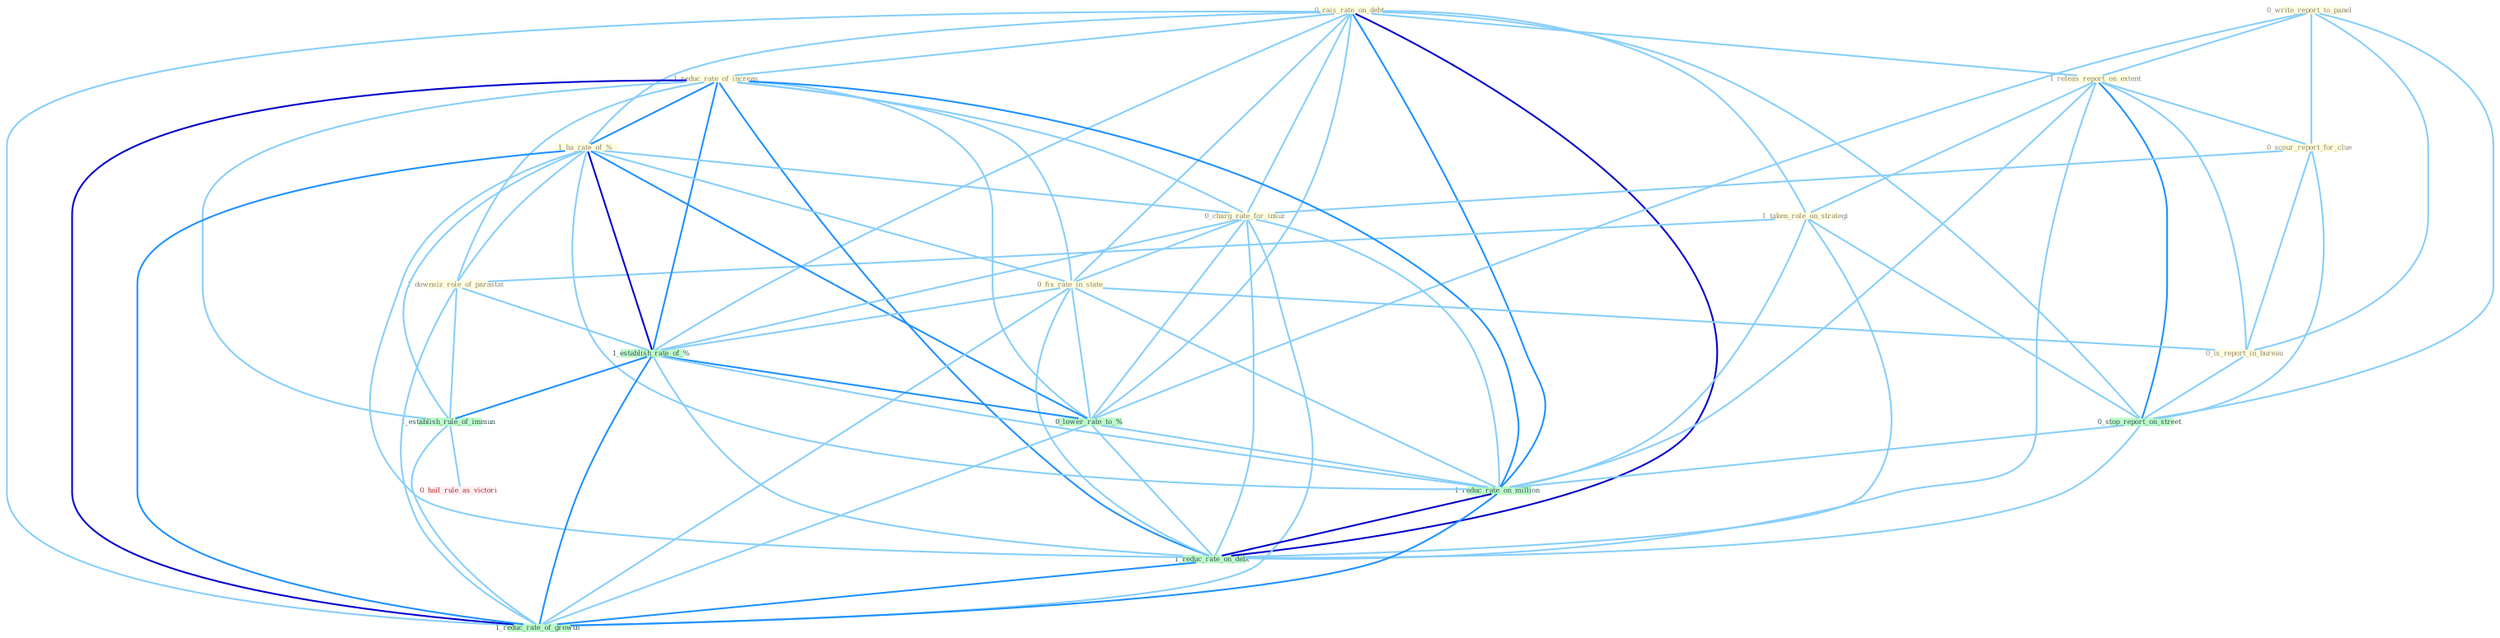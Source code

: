 Graph G{ 
    node
    [shape=polygon,style=filled,width=.5,height=.06,color="#BDFCC9",fixedsize=true,fontsize=4,
    fontcolor="#2f4f4f"];
    {node
    [color="#ffffe0", fontcolor="#8b7d6b"] "0_rais_rate_on_debt " "0_write_report_to_panel " "1_releas_report_on_extent " "0_scour_report_for_clue " "1_taken_role_on_strategi " "1_reduc_rate_of_increas " "1_ha_rate_of_% " "0_charg_rate_for_insur " "0_fix_rate_in_state " "1_downsiz_role_of_parastat " "0_is_report_in_bureau "}
{node [color="#fff0f5", fontcolor="#b22222"] "0_hail_rule_as_victori "}
edge [color="#B0E2FF"];

	"0_rais_rate_on_debt " -- "1_releas_report_on_extent " [w="1", color="#87cefa" ];
	"0_rais_rate_on_debt " -- "1_taken_role_on_strategi " [w="1", color="#87cefa" ];
	"0_rais_rate_on_debt " -- "1_reduc_rate_of_increas " [w="1", color="#87cefa" ];
	"0_rais_rate_on_debt " -- "1_ha_rate_of_% " [w="1", color="#87cefa" ];
	"0_rais_rate_on_debt " -- "0_charg_rate_for_insur " [w="1", color="#87cefa" ];
	"0_rais_rate_on_debt " -- "0_fix_rate_in_state " [w="1", color="#87cefa" ];
	"0_rais_rate_on_debt " -- "1_establish_rate_of_% " [w="1", color="#87cefa" ];
	"0_rais_rate_on_debt " -- "0_lower_rate_to_% " [w="1", color="#87cefa" ];
	"0_rais_rate_on_debt " -- "0_stop_report_on_street " [w="1", color="#87cefa" ];
	"0_rais_rate_on_debt " -- "1_reduc_rate_on_million " [w="2", color="#1e90ff" , len=0.8];
	"0_rais_rate_on_debt " -- "1_reduc_rate_on_debt " [w="3", color="#0000cd" , len=0.6];
	"0_rais_rate_on_debt " -- "1_reduc_rate_of_growth " [w="1", color="#87cefa" ];
	"0_write_report_to_panel " -- "1_releas_report_on_extent " [w="1", color="#87cefa" ];
	"0_write_report_to_panel " -- "0_scour_report_for_clue " [w="1", color="#87cefa" ];
	"0_write_report_to_panel " -- "0_is_report_in_bureau " [w="1", color="#87cefa" ];
	"0_write_report_to_panel " -- "0_lower_rate_to_% " [w="1", color="#87cefa" ];
	"0_write_report_to_panel " -- "0_stop_report_on_street " [w="1", color="#87cefa" ];
	"1_releas_report_on_extent " -- "0_scour_report_for_clue " [w="1", color="#87cefa" ];
	"1_releas_report_on_extent " -- "1_taken_role_on_strategi " [w="1", color="#87cefa" ];
	"1_releas_report_on_extent " -- "0_is_report_in_bureau " [w="1", color="#87cefa" ];
	"1_releas_report_on_extent " -- "0_stop_report_on_street " [w="2", color="#1e90ff" , len=0.8];
	"1_releas_report_on_extent " -- "1_reduc_rate_on_million " [w="1", color="#87cefa" ];
	"1_releas_report_on_extent " -- "1_reduc_rate_on_debt " [w="1", color="#87cefa" ];
	"0_scour_report_for_clue " -- "0_charg_rate_for_insur " [w="1", color="#87cefa" ];
	"0_scour_report_for_clue " -- "0_is_report_in_bureau " [w="1", color="#87cefa" ];
	"0_scour_report_for_clue " -- "0_stop_report_on_street " [w="1", color="#87cefa" ];
	"1_taken_role_on_strategi " -- "1_downsiz_role_of_parastat " [w="1", color="#87cefa" ];
	"1_taken_role_on_strategi " -- "0_stop_report_on_street " [w="1", color="#87cefa" ];
	"1_taken_role_on_strategi " -- "1_reduc_rate_on_million " [w="1", color="#87cefa" ];
	"1_taken_role_on_strategi " -- "1_reduc_rate_on_debt " [w="1", color="#87cefa" ];
	"1_reduc_rate_of_increas " -- "1_ha_rate_of_% " [w="2", color="#1e90ff" , len=0.8];
	"1_reduc_rate_of_increas " -- "0_charg_rate_for_insur " [w="1", color="#87cefa" ];
	"1_reduc_rate_of_increas " -- "0_fix_rate_in_state " [w="1", color="#87cefa" ];
	"1_reduc_rate_of_increas " -- "1_downsiz_role_of_parastat " [w="1", color="#87cefa" ];
	"1_reduc_rate_of_increas " -- "1_establish_rate_of_% " [w="2", color="#1e90ff" , len=0.8];
	"1_reduc_rate_of_increas " -- "0_lower_rate_to_% " [w="1", color="#87cefa" ];
	"1_reduc_rate_of_increas " -- "1_establish_rule_of_immun " [w="1", color="#87cefa" ];
	"1_reduc_rate_of_increas " -- "1_reduc_rate_on_million " [w="2", color="#1e90ff" , len=0.8];
	"1_reduc_rate_of_increas " -- "1_reduc_rate_on_debt " [w="2", color="#1e90ff" , len=0.8];
	"1_reduc_rate_of_increas " -- "1_reduc_rate_of_growth " [w="3", color="#0000cd" , len=0.6];
	"1_ha_rate_of_% " -- "0_charg_rate_for_insur " [w="1", color="#87cefa" ];
	"1_ha_rate_of_% " -- "0_fix_rate_in_state " [w="1", color="#87cefa" ];
	"1_ha_rate_of_% " -- "1_downsiz_role_of_parastat " [w="1", color="#87cefa" ];
	"1_ha_rate_of_% " -- "1_establish_rate_of_% " [w="3", color="#0000cd" , len=0.6];
	"1_ha_rate_of_% " -- "0_lower_rate_to_% " [w="2", color="#1e90ff" , len=0.8];
	"1_ha_rate_of_% " -- "1_establish_rule_of_immun " [w="1", color="#87cefa" ];
	"1_ha_rate_of_% " -- "1_reduc_rate_on_million " [w="1", color="#87cefa" ];
	"1_ha_rate_of_% " -- "1_reduc_rate_on_debt " [w="1", color="#87cefa" ];
	"1_ha_rate_of_% " -- "1_reduc_rate_of_growth " [w="2", color="#1e90ff" , len=0.8];
	"0_charg_rate_for_insur " -- "0_fix_rate_in_state " [w="1", color="#87cefa" ];
	"0_charg_rate_for_insur " -- "1_establish_rate_of_% " [w="1", color="#87cefa" ];
	"0_charg_rate_for_insur " -- "0_lower_rate_to_% " [w="1", color="#87cefa" ];
	"0_charg_rate_for_insur " -- "1_reduc_rate_on_million " [w="1", color="#87cefa" ];
	"0_charg_rate_for_insur " -- "1_reduc_rate_on_debt " [w="1", color="#87cefa" ];
	"0_charg_rate_for_insur " -- "1_reduc_rate_of_growth " [w="1", color="#87cefa" ];
	"0_fix_rate_in_state " -- "0_is_report_in_bureau " [w="1", color="#87cefa" ];
	"0_fix_rate_in_state " -- "1_establish_rate_of_% " [w="1", color="#87cefa" ];
	"0_fix_rate_in_state " -- "0_lower_rate_to_% " [w="1", color="#87cefa" ];
	"0_fix_rate_in_state " -- "1_reduc_rate_on_million " [w="1", color="#87cefa" ];
	"0_fix_rate_in_state " -- "1_reduc_rate_on_debt " [w="1", color="#87cefa" ];
	"0_fix_rate_in_state " -- "1_reduc_rate_of_growth " [w="1", color="#87cefa" ];
	"1_downsiz_role_of_parastat " -- "1_establish_rate_of_% " [w="1", color="#87cefa" ];
	"1_downsiz_role_of_parastat " -- "1_establish_rule_of_immun " [w="1", color="#87cefa" ];
	"1_downsiz_role_of_parastat " -- "1_reduc_rate_of_growth " [w="1", color="#87cefa" ];
	"0_is_report_in_bureau " -- "0_stop_report_on_street " [w="1", color="#87cefa" ];
	"1_establish_rate_of_% " -- "0_lower_rate_to_% " [w="2", color="#1e90ff" , len=0.8];
	"1_establish_rate_of_% " -- "1_establish_rule_of_immun " [w="2", color="#1e90ff" , len=0.8];
	"1_establish_rate_of_% " -- "1_reduc_rate_on_million " [w="1", color="#87cefa" ];
	"1_establish_rate_of_% " -- "1_reduc_rate_on_debt " [w="1", color="#87cefa" ];
	"1_establish_rate_of_% " -- "1_reduc_rate_of_growth " [w="2", color="#1e90ff" , len=0.8];
	"0_lower_rate_to_% " -- "1_reduc_rate_on_million " [w="1", color="#87cefa" ];
	"0_lower_rate_to_% " -- "1_reduc_rate_on_debt " [w="1", color="#87cefa" ];
	"0_lower_rate_to_% " -- "1_reduc_rate_of_growth " [w="1", color="#87cefa" ];
	"1_establish_rule_of_immun " -- "0_hail_rule_as_victori " [w="1", color="#87cefa" ];
	"1_establish_rule_of_immun " -- "1_reduc_rate_of_growth " [w="1", color="#87cefa" ];
	"0_stop_report_on_street " -- "1_reduc_rate_on_million " [w="1", color="#87cefa" ];
	"0_stop_report_on_street " -- "1_reduc_rate_on_debt " [w="1", color="#87cefa" ];
	"1_reduc_rate_on_million " -- "1_reduc_rate_on_debt " [w="3", color="#0000cd" , len=0.6];
	"1_reduc_rate_on_million " -- "1_reduc_rate_of_growth " [w="2", color="#1e90ff" , len=0.8];
	"1_reduc_rate_on_debt " -- "1_reduc_rate_of_growth " [w="2", color="#1e90ff" , len=0.8];
}